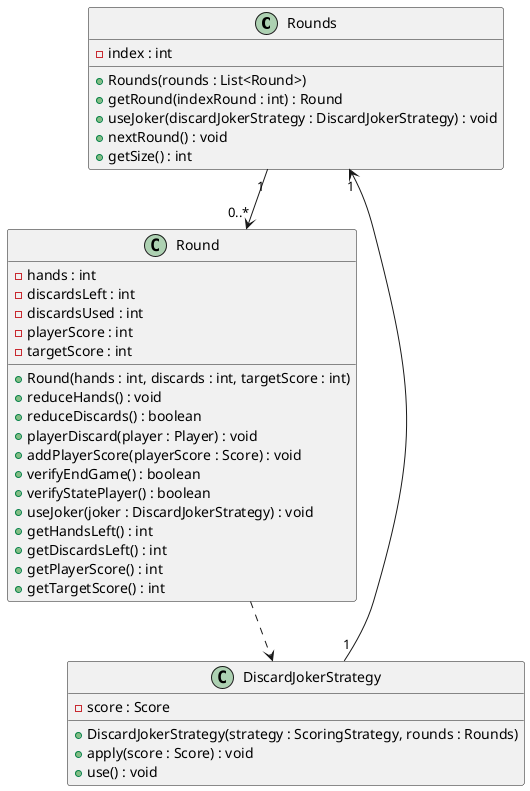 @startuml

class Rounds {
    - index : int
    + Rounds(rounds : List<Round>)
    + getRound(indexRound : int) : Round
    + useJoker(discardJokerStrategy : DiscardJokerStrategy) : void
    + nextRound() : void
    + getSize() : int
}

class Round {
    - hands : int
    - discardsLeft : int
    - discardsUsed : int
    - playerScore : int
    - targetScore : int
    + Round(hands : int, discards : int, targetScore : int)
    + reduceHands() : void
    + reduceDiscards() : boolean
    + playerDiscard(player : Player) : void
    + addPlayerScore(playerScore : Score) : void
    + verifyEndGame() : boolean
    + verifyStatePlayer() : boolean
    + useJoker(joker : DiscardJokerStrategy) : void
    + getHandsLeft() : int
    + getDiscardsLeft() : int
    + getPlayerScore() : int
    + getTargetScore() : int
}

class DiscardJokerStrategy {
    - score : Score
    + DiscardJokerStrategy(strategy : ScoringStrategy, rounds : Rounds)
    + apply(score : Score) : void
    + use() : void
}



Rounds "1" --> "0..*" Round
Round ..> DiscardJokerStrategy
DiscardJokerStrategy "1" --> "1" Rounds

@enduml